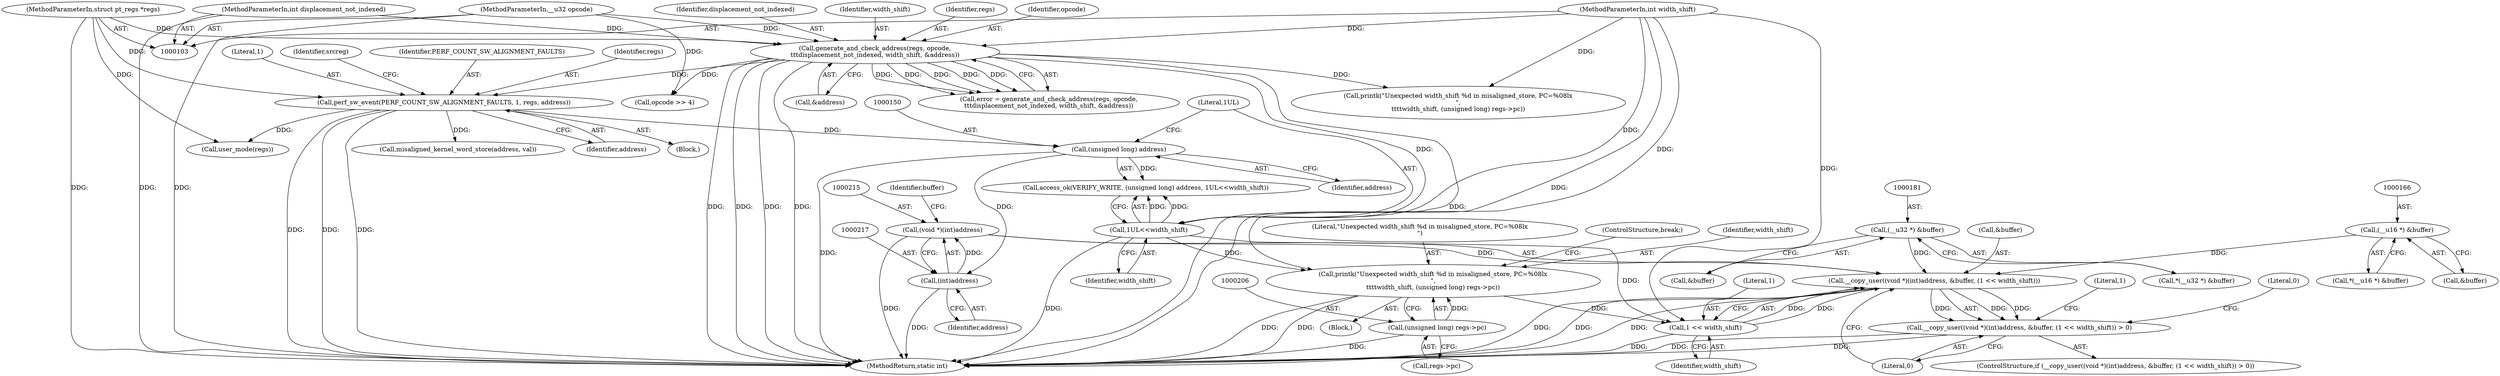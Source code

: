 digraph "0_linux_a8b0ca17b80e92faab46ee7179ba9e99ccb61233_27@API" {
"1000213" [label="(Call,__copy_user((void *)(int)address, &buffer, (1 << width_shift)))"];
"1000214" [label="(Call,(void *)(int)address)"];
"1000216" [label="(Call,(int)address)"];
"1000149" [label="(Call,(unsigned long) address)"];
"1000128" [label="(Call,perf_sw_event(PERF_COUNT_SW_ALIGNMENT_FAULTS, 1, regs, address))"];
"1000114" [label="(Call,generate_and_check_address(regs, opcode,\n\t\t\tdisplacement_not_indexed, width_shift, &address))"];
"1000104" [label="(MethodParameterIn,struct pt_regs *regs)"];
"1000105" [label="(MethodParameterIn,__u32 opcode)"];
"1000106" [label="(MethodParameterIn,int displacement_not_indexed)"];
"1000107" [label="(MethodParameterIn,int width_shift)"];
"1000180" [label="(Call,(__u32 *) &buffer)"];
"1000165" [label="(Call,(__u16 *) &buffer)"];
"1000221" [label="(Call,1 << width_shift)"];
"1000152" [label="(Call,1UL<<width_shift)"];
"1000202" [label="(Call,printk(\"Unexpected width_shift %d in misaligned_store, PC=%08lx\n\",\n\t\t\t\twidth_shift, (unsigned long) regs->pc))"];
"1000205" [label="(Call,(unsigned long) regs->pc)"];
"1000212" [label="(Call,__copy_user((void *)(int)address, &buffer, (1 << width_shift)) > 0)"];
"1000131" [label="(Identifier,regs)"];
"1000167" [label="(Call,&buffer)"];
"1000179" [label="(Call,*(__u32 *) &buffer)"];
"1000243" [label="(Call,misaligned_kernel_word_store(address, val))"];
"1000213" [label="(Call,__copy_user((void *)(int)address, &buffer, (1 << width_shift)))"];
"1000117" [label="(Identifier,displacement_not_indexed)"];
"1000223" [label="(Identifier,width_shift)"];
"1000221" [label="(Call,1 << width_shift)"];
"1000151" [label="(Identifier,address)"];
"1000104" [label="(MethodParameterIn,struct pt_regs *regs)"];
"1000141" [label="(Call,user_mode(regs))"];
"1000219" [label="(Call,&buffer)"];
"1000203" [label="(Literal,\"Unexpected width_shift %d in misaligned_store, PC=%08lx\n\")"];
"1000118" [label="(Identifier,width_shift)"];
"1000153" [label="(Literal,1UL)"];
"1000214" [label="(Call,(void *)(int)address)"];
"1000106" [label="(MethodParameterIn,int displacement_not_indexed)"];
"1000152" [label="(Call,1UL<<width_shift)"];
"1000210" [label="(ControlStructure,break;)"];
"1000262" [label="(Literal,0)"];
"1000224" [label="(Literal,0)"];
"1000220" [label="(Identifier,buffer)"];
"1000130" [label="(Literal,1)"];
"1000115" [label="(Identifier,regs)"];
"1000136" [label="(Call,opcode >> 4)"];
"1000132" [label="(Identifier,address)"];
"1000165" [label="(Call,(__u16 *) &buffer)"];
"1000134" [label="(Identifier,srcreg)"];
"1000128" [label="(Call,perf_sw_event(PERF_COUNT_SW_ALIGNMENT_FAULTS, 1, regs, address))"];
"1000222" [label="(Literal,1)"];
"1000114" [label="(Call,generate_and_check_address(regs, opcode,\n\t\t\tdisplacement_not_indexed, width_shift, &address))"];
"1000212" [label="(Call,__copy_user((void *)(int)address, &buffer, (1 << width_shift)) > 0)"];
"1000154" [label="(Identifier,width_shift)"];
"1000105" [label="(MethodParameterIn,__u32 opcode)"];
"1000202" [label="(Call,printk(\"Unexpected width_shift %d in misaligned_store, PC=%08lx\n\",\n\t\t\t\twidth_shift, (unsigned long) regs->pc))"];
"1000218" [label="(Identifier,address)"];
"1000147" [label="(Call,access_ok(VERIFY_WRITE, (unsigned long) address, 1UL<<width_shift))"];
"1000228" [label="(Literal,1)"];
"1000164" [label="(Call,*(__u16 *) &buffer)"];
"1000211" [label="(ControlStructure,if (__copy_user((void *)(int)address, &buffer, (1 << width_shift)) > 0))"];
"1000180" [label="(Call,(__u32 *) &buffer)"];
"1000149" [label="(Call,(unsigned long) address)"];
"1000119" [label="(Call,&address)"];
"1000112" [label="(Call,error = generate_and_check_address(regs, opcode,\n\t\t\tdisplacement_not_indexed, width_shift, &address))"];
"1000252" [label="(Call,printk(\"Unexpected width_shift %d in misaligned_store, PC=%08lx\n\",\n\t\t\t\twidth_shift, (unsigned long) regs->pc))"];
"1000205" [label="(Call,(unsigned long) regs->pc)"];
"1000116" [label="(Identifier,opcode)"];
"1000108" [label="(Block,)"];
"1000107" [label="(MethodParameterIn,int width_shift)"];
"1000161" [label="(Block,)"];
"1000263" [label="(MethodReturn,static int)"];
"1000129" [label="(Identifier,PERF_COUNT_SW_ALIGNMENT_FAULTS)"];
"1000207" [label="(Call,regs->pc)"];
"1000204" [label="(Identifier,width_shift)"];
"1000182" [label="(Call,&buffer)"];
"1000216" [label="(Call,(int)address)"];
"1000213" -> "1000212"  [label="AST: "];
"1000213" -> "1000221"  [label="CFG: "];
"1000214" -> "1000213"  [label="AST: "];
"1000219" -> "1000213"  [label="AST: "];
"1000221" -> "1000213"  [label="AST: "];
"1000224" -> "1000213"  [label="CFG: "];
"1000213" -> "1000263"  [label="DDG: "];
"1000213" -> "1000263"  [label="DDG: "];
"1000213" -> "1000263"  [label="DDG: "];
"1000213" -> "1000212"  [label="DDG: "];
"1000213" -> "1000212"  [label="DDG: "];
"1000213" -> "1000212"  [label="DDG: "];
"1000214" -> "1000213"  [label="DDG: "];
"1000180" -> "1000213"  [label="DDG: "];
"1000165" -> "1000213"  [label="DDG: "];
"1000221" -> "1000213"  [label="DDG: "];
"1000221" -> "1000213"  [label="DDG: "];
"1000214" -> "1000216"  [label="CFG: "];
"1000215" -> "1000214"  [label="AST: "];
"1000216" -> "1000214"  [label="AST: "];
"1000220" -> "1000214"  [label="CFG: "];
"1000214" -> "1000263"  [label="DDG: "];
"1000216" -> "1000214"  [label="DDG: "];
"1000216" -> "1000218"  [label="CFG: "];
"1000217" -> "1000216"  [label="AST: "];
"1000218" -> "1000216"  [label="AST: "];
"1000216" -> "1000263"  [label="DDG: "];
"1000149" -> "1000216"  [label="DDG: "];
"1000149" -> "1000147"  [label="AST: "];
"1000149" -> "1000151"  [label="CFG: "];
"1000150" -> "1000149"  [label="AST: "];
"1000151" -> "1000149"  [label="AST: "];
"1000153" -> "1000149"  [label="CFG: "];
"1000149" -> "1000263"  [label="DDG: "];
"1000149" -> "1000147"  [label="DDG: "];
"1000128" -> "1000149"  [label="DDG: "];
"1000128" -> "1000108"  [label="AST: "];
"1000128" -> "1000132"  [label="CFG: "];
"1000129" -> "1000128"  [label="AST: "];
"1000130" -> "1000128"  [label="AST: "];
"1000131" -> "1000128"  [label="AST: "];
"1000132" -> "1000128"  [label="AST: "];
"1000134" -> "1000128"  [label="CFG: "];
"1000128" -> "1000263"  [label="DDG: "];
"1000128" -> "1000263"  [label="DDG: "];
"1000128" -> "1000263"  [label="DDG: "];
"1000114" -> "1000128"  [label="DDG: "];
"1000104" -> "1000128"  [label="DDG: "];
"1000128" -> "1000141"  [label="DDG: "];
"1000128" -> "1000243"  [label="DDG: "];
"1000114" -> "1000112"  [label="AST: "];
"1000114" -> "1000119"  [label="CFG: "];
"1000115" -> "1000114"  [label="AST: "];
"1000116" -> "1000114"  [label="AST: "];
"1000117" -> "1000114"  [label="AST: "];
"1000118" -> "1000114"  [label="AST: "];
"1000119" -> "1000114"  [label="AST: "];
"1000112" -> "1000114"  [label="CFG: "];
"1000114" -> "1000263"  [label="DDG: "];
"1000114" -> "1000263"  [label="DDG: "];
"1000114" -> "1000263"  [label="DDG: "];
"1000114" -> "1000263"  [label="DDG: "];
"1000114" -> "1000263"  [label="DDG: "];
"1000114" -> "1000112"  [label="DDG: "];
"1000114" -> "1000112"  [label="DDG: "];
"1000114" -> "1000112"  [label="DDG: "];
"1000114" -> "1000112"  [label="DDG: "];
"1000114" -> "1000112"  [label="DDG: "];
"1000104" -> "1000114"  [label="DDG: "];
"1000105" -> "1000114"  [label="DDG: "];
"1000106" -> "1000114"  [label="DDG: "];
"1000107" -> "1000114"  [label="DDG: "];
"1000114" -> "1000136"  [label="DDG: "];
"1000114" -> "1000152"  [label="DDG: "];
"1000114" -> "1000252"  [label="DDG: "];
"1000104" -> "1000103"  [label="AST: "];
"1000104" -> "1000263"  [label="DDG: "];
"1000104" -> "1000141"  [label="DDG: "];
"1000105" -> "1000103"  [label="AST: "];
"1000105" -> "1000263"  [label="DDG: "];
"1000105" -> "1000136"  [label="DDG: "];
"1000106" -> "1000103"  [label="AST: "];
"1000106" -> "1000263"  [label="DDG: "];
"1000107" -> "1000103"  [label="AST: "];
"1000107" -> "1000263"  [label="DDG: "];
"1000107" -> "1000152"  [label="DDG: "];
"1000107" -> "1000202"  [label="DDG: "];
"1000107" -> "1000221"  [label="DDG: "];
"1000107" -> "1000252"  [label="DDG: "];
"1000180" -> "1000179"  [label="AST: "];
"1000180" -> "1000182"  [label="CFG: "];
"1000181" -> "1000180"  [label="AST: "];
"1000182" -> "1000180"  [label="AST: "];
"1000179" -> "1000180"  [label="CFG: "];
"1000165" -> "1000164"  [label="AST: "];
"1000165" -> "1000167"  [label="CFG: "];
"1000166" -> "1000165"  [label="AST: "];
"1000167" -> "1000165"  [label="AST: "];
"1000164" -> "1000165"  [label="CFG: "];
"1000221" -> "1000223"  [label="CFG: "];
"1000222" -> "1000221"  [label="AST: "];
"1000223" -> "1000221"  [label="AST: "];
"1000221" -> "1000263"  [label="DDG: "];
"1000152" -> "1000221"  [label="DDG: "];
"1000202" -> "1000221"  [label="DDG: "];
"1000152" -> "1000147"  [label="AST: "];
"1000152" -> "1000154"  [label="CFG: "];
"1000153" -> "1000152"  [label="AST: "];
"1000154" -> "1000152"  [label="AST: "];
"1000147" -> "1000152"  [label="CFG: "];
"1000152" -> "1000263"  [label="DDG: "];
"1000152" -> "1000147"  [label="DDG: "];
"1000152" -> "1000147"  [label="DDG: "];
"1000152" -> "1000202"  [label="DDG: "];
"1000202" -> "1000161"  [label="AST: "];
"1000202" -> "1000205"  [label="CFG: "];
"1000203" -> "1000202"  [label="AST: "];
"1000204" -> "1000202"  [label="AST: "];
"1000205" -> "1000202"  [label="AST: "];
"1000210" -> "1000202"  [label="CFG: "];
"1000202" -> "1000263"  [label="DDG: "];
"1000202" -> "1000263"  [label="DDG: "];
"1000205" -> "1000202"  [label="DDG: "];
"1000205" -> "1000207"  [label="CFG: "];
"1000206" -> "1000205"  [label="AST: "];
"1000207" -> "1000205"  [label="AST: "];
"1000205" -> "1000263"  [label="DDG: "];
"1000212" -> "1000211"  [label="AST: "];
"1000212" -> "1000224"  [label="CFG: "];
"1000224" -> "1000212"  [label="AST: "];
"1000228" -> "1000212"  [label="CFG: "];
"1000262" -> "1000212"  [label="CFG: "];
"1000212" -> "1000263"  [label="DDG: "];
"1000212" -> "1000263"  [label="DDG: "];
}
